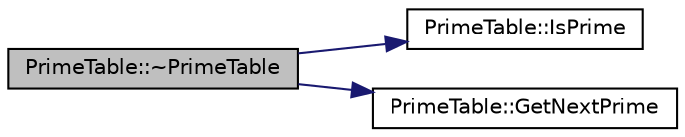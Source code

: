 digraph "PrimeTable::~PrimeTable"
{
  edge [fontname="Helvetica",fontsize="10",labelfontname="Helvetica",labelfontsize="10"];
  node [fontname="Helvetica",fontsize="10",shape=record];
  rankdir="LR";
  Node0 [label="PrimeTable::~PrimeTable",height=0.2,width=0.4,color="black", fillcolor="grey75", style="filled", fontcolor="black"];
  Node0 -> Node1 [color="midnightblue",fontsize="10",style="solid",fontname="Helvetica"];
  Node1 [label="PrimeTable::IsPrime",height=0.2,width=0.4,color="black", fillcolor="white", style="filled",URL="$d6/d8b/class_prime_table.html#a2ab9243364ded0c51541f641b2df362a"];
  Node0 -> Node2 [color="midnightblue",fontsize="10",style="solid",fontname="Helvetica"];
  Node2 [label="PrimeTable::GetNextPrime",height=0.2,width=0.4,color="black", fillcolor="white", style="filled",URL="$d6/d8b/class_prime_table.html#ae537c939f56617d8937d57bbbae3ab30"];
}
